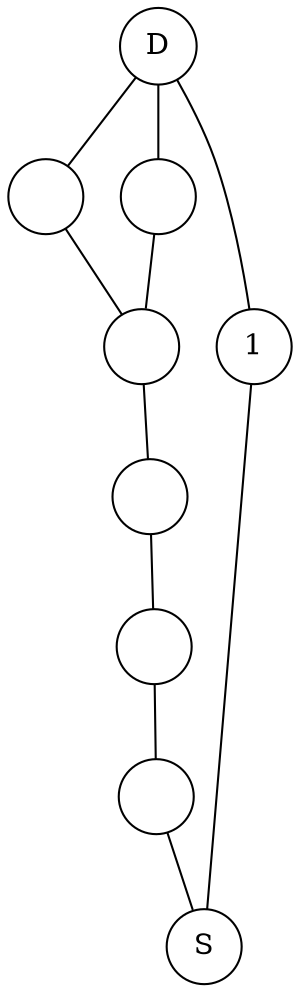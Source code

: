 graph G {
node [shape=circle]

D -- A -- C 
D -- B -- C
C -- D3 -- D2 -- D1 -- S
D -- E -- S

A 	[ label = "" ];
B 	[ label = "" ];
C 	[ label = "" ];
D3 	[ label = "" ];
D2 	[ label = "" ];
D1 	[ label = "" ];
E	[ label = "1" ];

}
